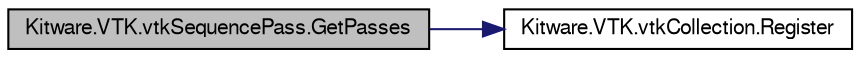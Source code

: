digraph G
{
  bgcolor="transparent";
  edge [fontname="FreeSans",fontsize="10",labelfontname="FreeSans",labelfontsize="10"];
  node [fontname="FreeSans",fontsize="10",shape=record];
  rankdir="LR";
  Node1 [label="Kitware.VTK.vtkSequencePass.GetPasses",height=0.2,width=0.4,color="black", fillcolor="grey75", style="filled" fontcolor="black"];
  Node1 -> Node2 [color="midnightblue",fontsize="10",style="solid",fontname="FreeSans"];
  Node2 [label="Kitware.VTK.vtkCollection.Register",height=0.2,width=0.4,color="black",URL="$class_kitware_1_1_v_t_k_1_1vtk_collection.html#a9dd68d7355d13c8d924c8a72988ead0f",tooltip="Participate in garbage collection."];
}
